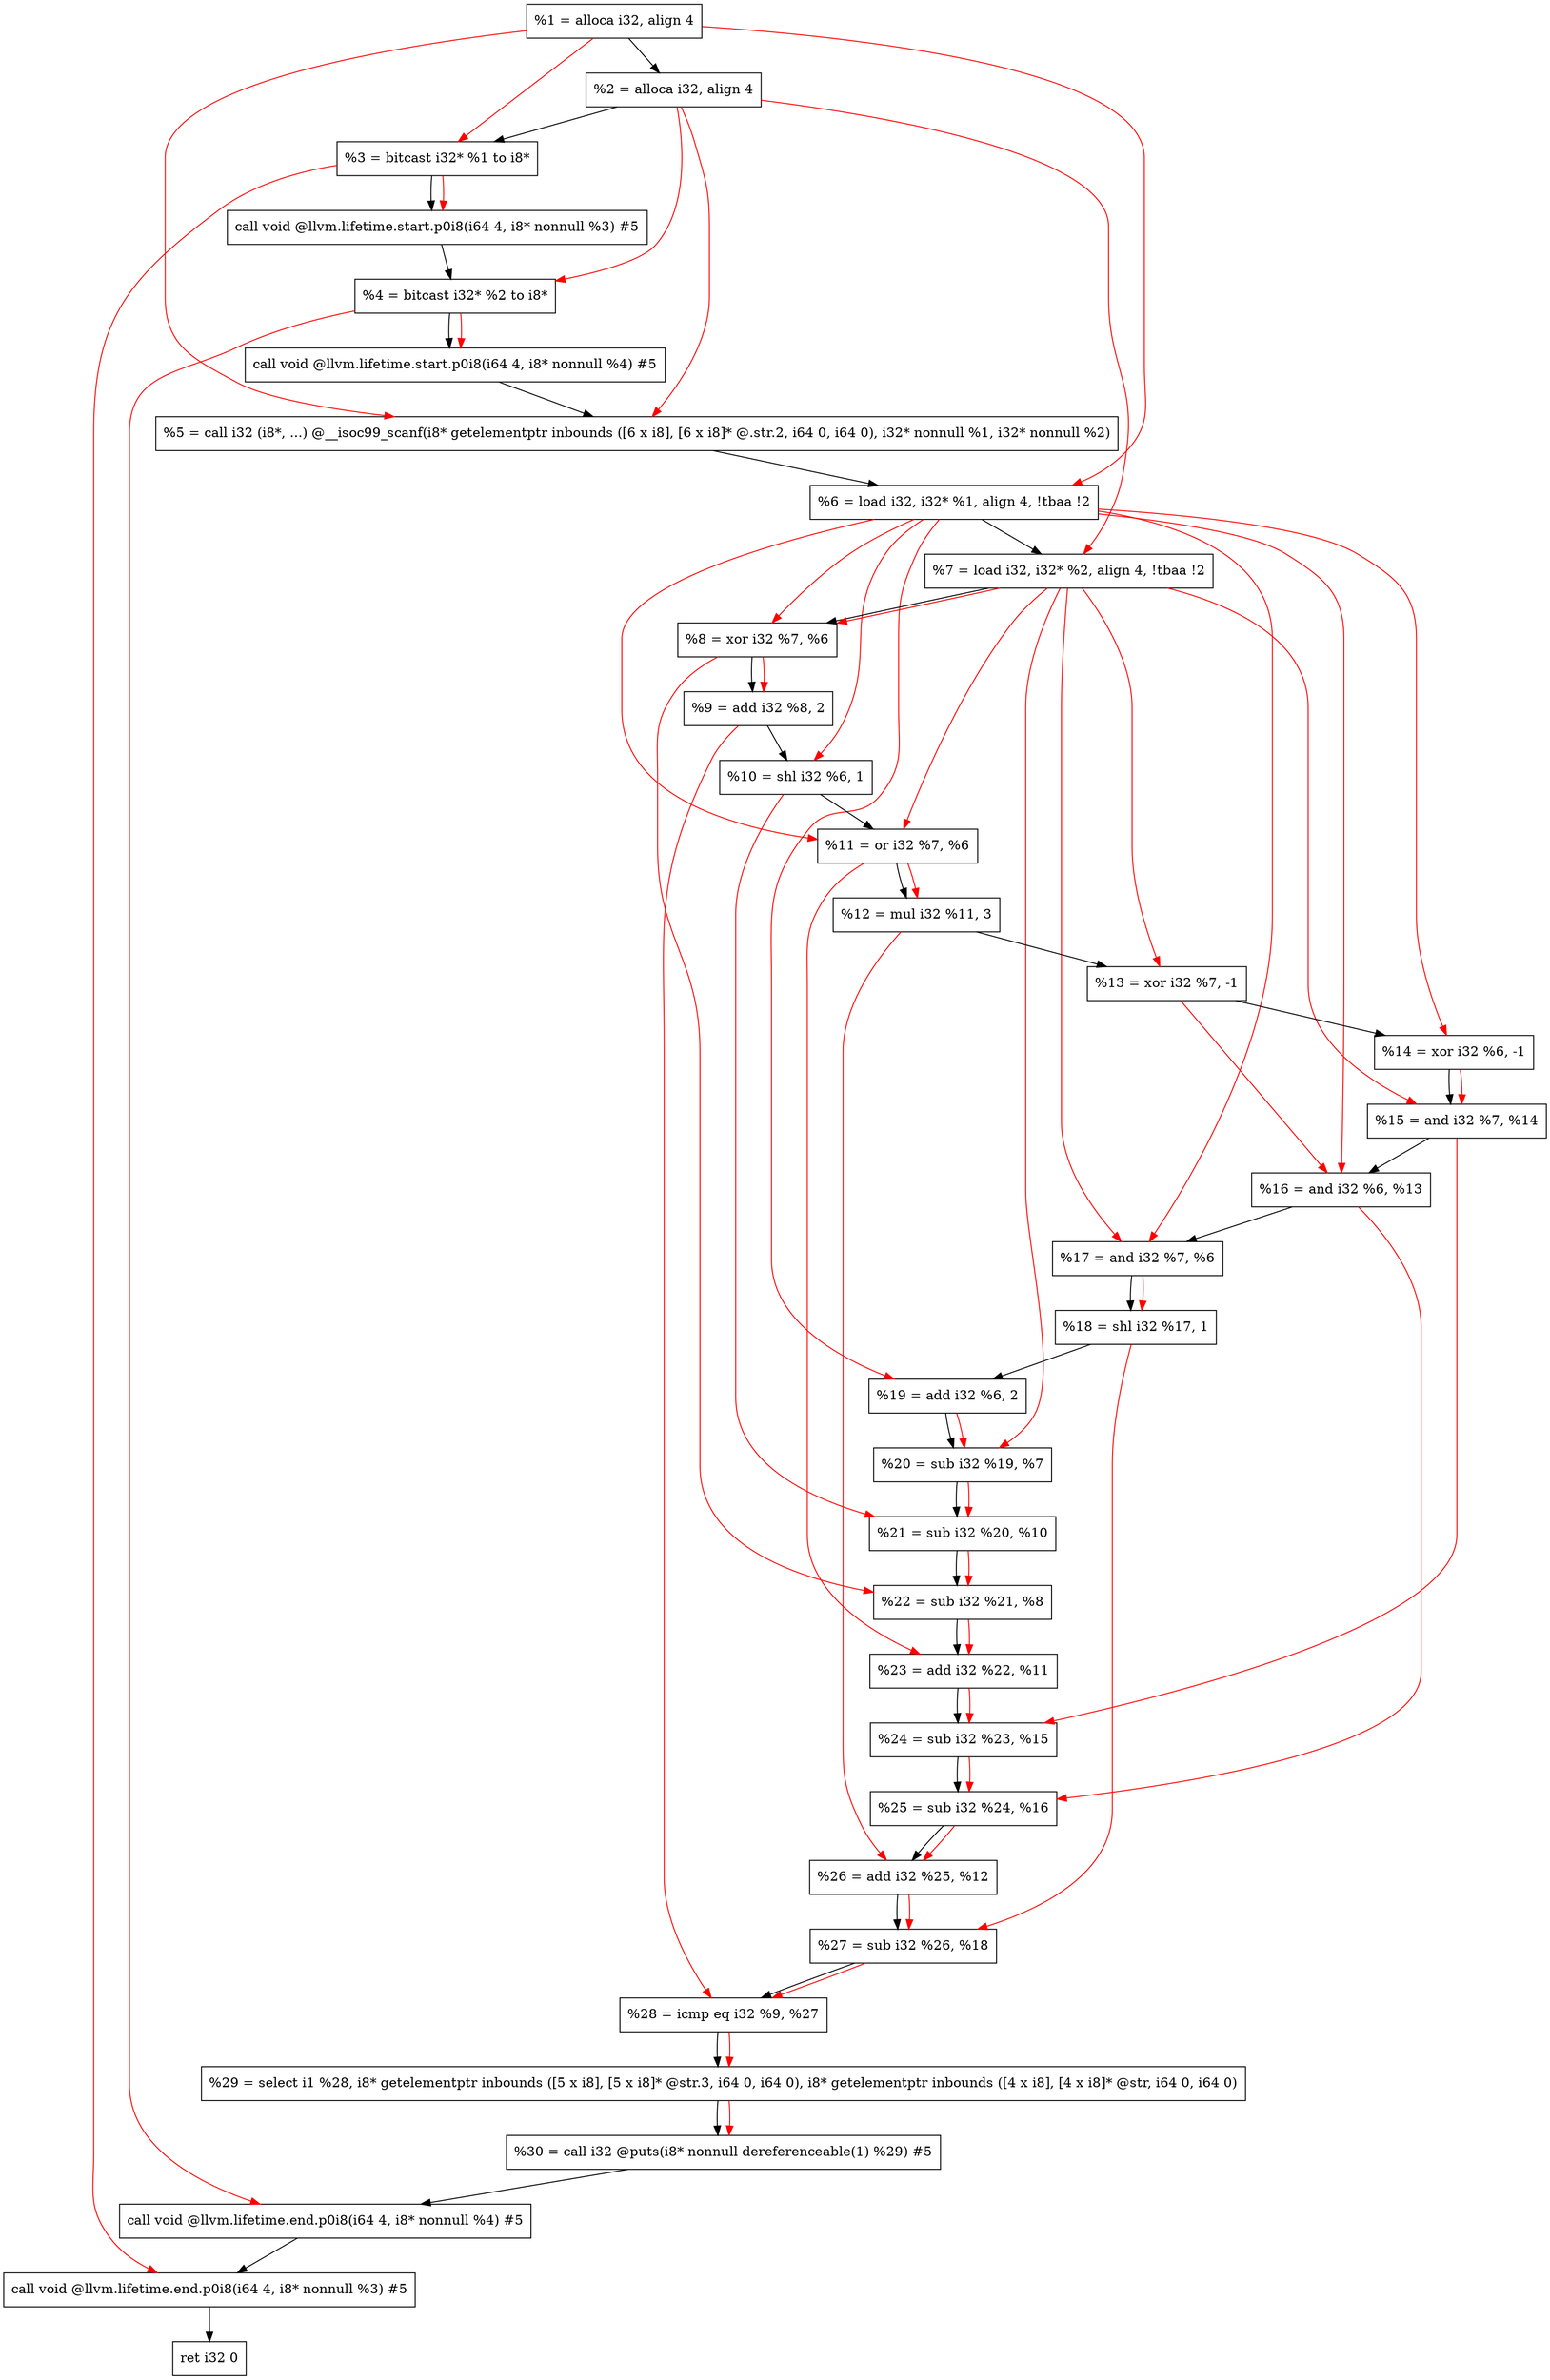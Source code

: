 digraph "DFG for'main' function" {
	Node0xeb9b18[shape=record, label="  %1 = alloca i32, align 4"];
	Node0xeb9b98[shape=record, label="  %2 = alloca i32, align 4"];
	Node0xeb9c28[shape=record, label="  %3 = bitcast i32* %1 to i8*"];
	Node0xeba088[shape=record, label="  call void @llvm.lifetime.start.p0i8(i64 4, i8* nonnull %3) #5"];
	Node0xeba168[shape=record, label="  %4 = bitcast i32* %2 to i8*"];
	Node0xeba288[shape=record, label="  call void @llvm.lifetime.start.p0i8(i64 4, i8* nonnull %4) #5"];
	Node0xeba4c0[shape=record, label="  %5 = call i32 (i8*, ...) @__isoc99_scanf(i8* getelementptr inbounds ([6 x i8], [6 x i8]* @.str.2, i64 0, i64 0), i32* nonnull %1, i32* nonnull %2)"];
	Node0xeba578[shape=record, label="  %6 = load i32, i32* %1, align 4, !tbaa !2"];
	Node0xebb4e8[shape=record, label="  %7 = load i32, i32* %2, align 4, !tbaa !2"];
	Node0xebbb70[shape=record, label="  %8 = xor i32 %7, %6"];
	Node0xebbbe0[shape=record, label="  %9 = add i32 %8, 2"];
	Node0xebbc50[shape=record, label="  %10 = shl i32 %6, 1"];
	Node0xebbcc0[shape=record, label="  %11 = or i32 %7, %6"];
	Node0xebbd30[shape=record, label="  %12 = mul i32 %11, 3"];
	Node0xebbda0[shape=record, label="  %13 = xor i32 %7, -1"];
	Node0xebbe10[shape=record, label="  %14 = xor i32 %6, -1"];
	Node0xebbe80[shape=record, label="  %15 = and i32 %7, %14"];
	Node0xebbef0[shape=record, label="  %16 = and i32 %6, %13"];
	Node0xebbf60[shape=record, label="  %17 = and i32 %7, %6"];
	Node0xebbfd0[shape=record, label="  %18 = shl i32 %17, 1"];
	Node0xebc040[shape=record, label="  %19 = add i32 %6, 2"];
	Node0xebc0b0[shape=record, label="  %20 = sub i32 %19, %7"];
	Node0xebc120[shape=record, label="  %21 = sub i32 %20, %10"];
	Node0xebc190[shape=record, label="  %22 = sub i32 %21, %8"];
	Node0xebc200[shape=record, label="  %23 = add i32 %22, %11"];
	Node0xebc270[shape=record, label="  %24 = sub i32 %23, %15"];
	Node0xebc2e0[shape=record, label="  %25 = sub i32 %24, %16"];
	Node0xebc350[shape=record, label="  %26 = add i32 %25, %12"];
	Node0xebc3c0[shape=record, label="  %27 = sub i32 %26, %18"];
	Node0xebc430[shape=record, label="  %28 = icmp eq i32 %9, %27"];
	Node0xe5a9d8[shape=record, label="  %29 = select i1 %28, i8* getelementptr inbounds ([5 x i8], [5 x i8]* @str.3, i64 0, i64 0), i8* getelementptr inbounds ([4 x i8], [4 x i8]* @str, i64 0, i64 0)"];
	Node0xebc4c0[shape=record, label="  %30 = call i32 @puts(i8* nonnull dereferenceable(1) %29) #5"];
	Node0xebc718[shape=record, label="  call void @llvm.lifetime.end.p0i8(i64 4, i8* nonnull %4) #5"];
	Node0xebc878[shape=record, label="  call void @llvm.lifetime.end.p0i8(i64 4, i8* nonnull %3) #5"];
	Node0xebc938[shape=record, label="  ret i32 0"];
	Node0xeb9b18 -> Node0xeb9b98;
	Node0xeb9b98 -> Node0xeb9c28;
	Node0xeb9c28 -> Node0xeba088;
	Node0xeba088 -> Node0xeba168;
	Node0xeba168 -> Node0xeba288;
	Node0xeba288 -> Node0xeba4c0;
	Node0xeba4c0 -> Node0xeba578;
	Node0xeba578 -> Node0xebb4e8;
	Node0xebb4e8 -> Node0xebbb70;
	Node0xebbb70 -> Node0xebbbe0;
	Node0xebbbe0 -> Node0xebbc50;
	Node0xebbc50 -> Node0xebbcc0;
	Node0xebbcc0 -> Node0xebbd30;
	Node0xebbd30 -> Node0xebbda0;
	Node0xebbda0 -> Node0xebbe10;
	Node0xebbe10 -> Node0xebbe80;
	Node0xebbe80 -> Node0xebbef0;
	Node0xebbef0 -> Node0xebbf60;
	Node0xebbf60 -> Node0xebbfd0;
	Node0xebbfd0 -> Node0xebc040;
	Node0xebc040 -> Node0xebc0b0;
	Node0xebc0b0 -> Node0xebc120;
	Node0xebc120 -> Node0xebc190;
	Node0xebc190 -> Node0xebc200;
	Node0xebc200 -> Node0xebc270;
	Node0xebc270 -> Node0xebc2e0;
	Node0xebc2e0 -> Node0xebc350;
	Node0xebc350 -> Node0xebc3c0;
	Node0xebc3c0 -> Node0xebc430;
	Node0xebc430 -> Node0xe5a9d8;
	Node0xe5a9d8 -> Node0xebc4c0;
	Node0xebc4c0 -> Node0xebc718;
	Node0xebc718 -> Node0xebc878;
	Node0xebc878 -> Node0xebc938;
edge [color=red]
	Node0xeb9b18 -> Node0xeb9c28;
	Node0xeb9c28 -> Node0xeba088;
	Node0xeb9b98 -> Node0xeba168;
	Node0xeba168 -> Node0xeba288;
	Node0xeb9b18 -> Node0xeba4c0;
	Node0xeb9b98 -> Node0xeba4c0;
	Node0xeb9b18 -> Node0xeba578;
	Node0xeb9b98 -> Node0xebb4e8;
	Node0xebb4e8 -> Node0xebbb70;
	Node0xeba578 -> Node0xebbb70;
	Node0xebbb70 -> Node0xebbbe0;
	Node0xeba578 -> Node0xebbc50;
	Node0xebb4e8 -> Node0xebbcc0;
	Node0xeba578 -> Node0xebbcc0;
	Node0xebbcc0 -> Node0xebbd30;
	Node0xebb4e8 -> Node0xebbda0;
	Node0xeba578 -> Node0xebbe10;
	Node0xebb4e8 -> Node0xebbe80;
	Node0xebbe10 -> Node0xebbe80;
	Node0xeba578 -> Node0xebbef0;
	Node0xebbda0 -> Node0xebbef0;
	Node0xebb4e8 -> Node0xebbf60;
	Node0xeba578 -> Node0xebbf60;
	Node0xebbf60 -> Node0xebbfd0;
	Node0xeba578 -> Node0xebc040;
	Node0xebc040 -> Node0xebc0b0;
	Node0xebb4e8 -> Node0xebc0b0;
	Node0xebc0b0 -> Node0xebc120;
	Node0xebbc50 -> Node0xebc120;
	Node0xebc120 -> Node0xebc190;
	Node0xebbb70 -> Node0xebc190;
	Node0xebc190 -> Node0xebc200;
	Node0xebbcc0 -> Node0xebc200;
	Node0xebc200 -> Node0xebc270;
	Node0xebbe80 -> Node0xebc270;
	Node0xebc270 -> Node0xebc2e0;
	Node0xebbef0 -> Node0xebc2e0;
	Node0xebc2e0 -> Node0xebc350;
	Node0xebbd30 -> Node0xebc350;
	Node0xebc350 -> Node0xebc3c0;
	Node0xebbfd0 -> Node0xebc3c0;
	Node0xebbbe0 -> Node0xebc430;
	Node0xebc3c0 -> Node0xebc430;
	Node0xebc430 -> Node0xe5a9d8;
	Node0xe5a9d8 -> Node0xebc4c0;
	Node0xeba168 -> Node0xebc718;
	Node0xeb9c28 -> Node0xebc878;
}
